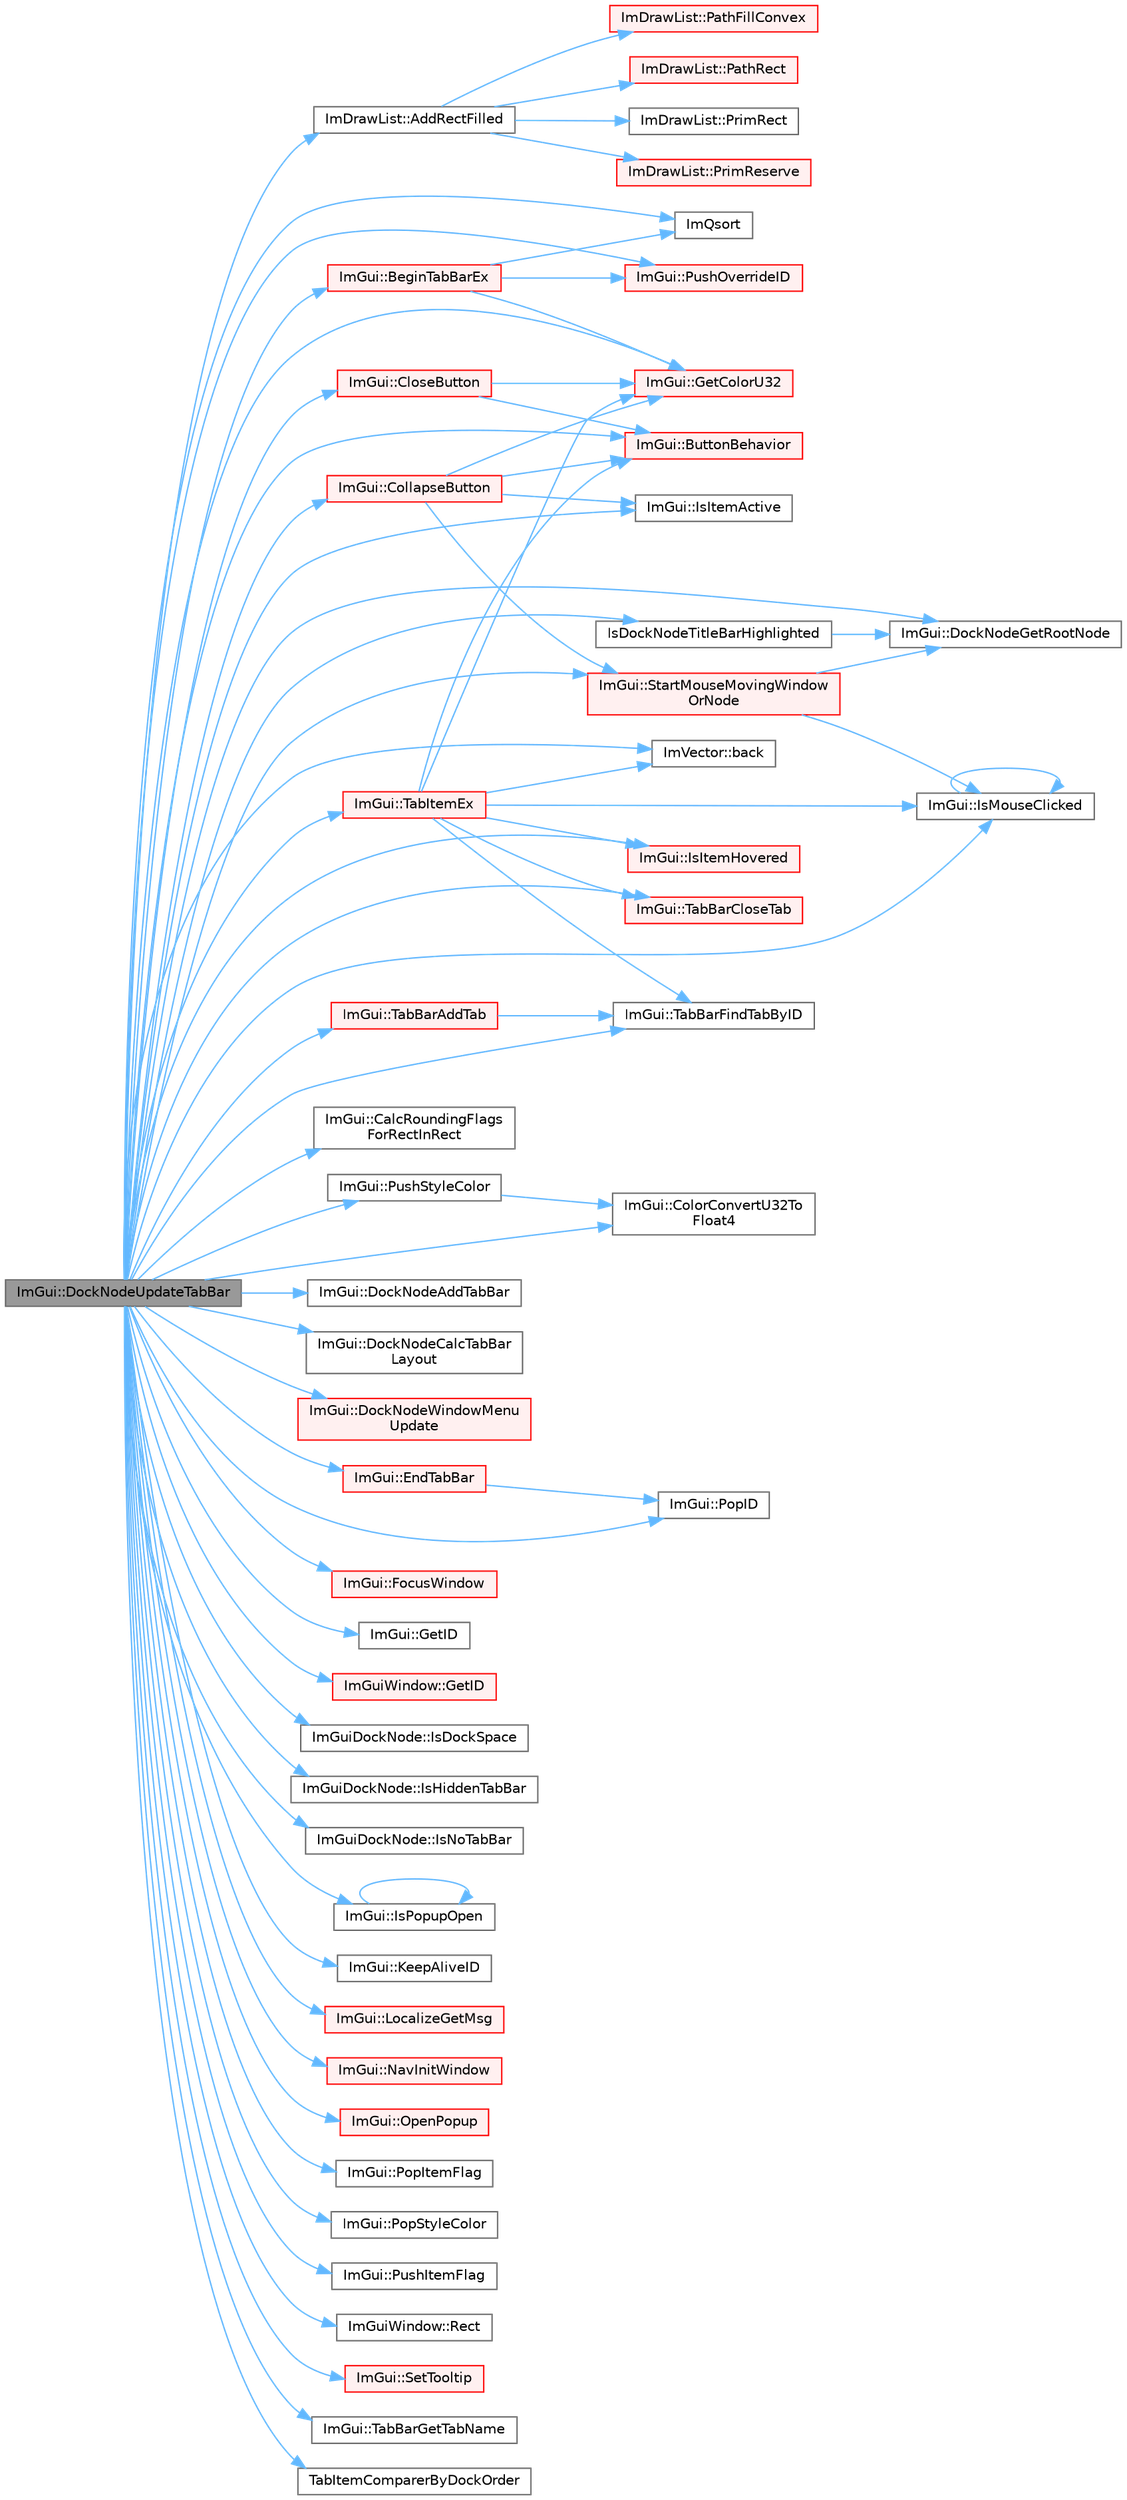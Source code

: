 digraph "ImGui::DockNodeUpdateTabBar"
{
 // LATEX_PDF_SIZE
  bgcolor="transparent";
  edge [fontname=Helvetica,fontsize=10,labelfontname=Helvetica,labelfontsize=10];
  node [fontname=Helvetica,fontsize=10,shape=box,height=0.2,width=0.4];
  rankdir="LR";
  Node1 [id="Node000001",label="ImGui::DockNodeUpdateTabBar",height=0.2,width=0.4,color="gray40", fillcolor="grey60", style="filled", fontcolor="black",tooltip=" "];
  Node1 -> Node2 [id="edge1_Node000001_Node000002",color="steelblue1",style="solid",tooltip=" "];
  Node2 [id="Node000002",label="ImDrawList::AddRectFilled",height=0.2,width=0.4,color="grey40", fillcolor="white", style="filled",URL="$struct_im_draw_list.html#a6b16ab764160b0251d2e7b3bd08c1ffc",tooltip=" "];
  Node2 -> Node3 [id="edge2_Node000002_Node000003",color="steelblue1",style="solid",tooltip=" "];
  Node3 [id="Node000003",label="ImDrawList::PathFillConvex",height=0.2,width=0.4,color="red", fillcolor="#FFF0F0", style="filled",URL="$struct_im_draw_list.html#aea9301cb99ebf4b27f5d3959017567c9",tooltip=" "];
  Node2 -> Node8 [id="edge3_Node000002_Node000008",color="steelblue1",style="solid",tooltip=" "];
  Node8 [id="Node000008",label="ImDrawList::PathRect",height=0.2,width=0.4,color="red", fillcolor="#FFF0F0", style="filled",URL="$struct_im_draw_list.html#a2251eb264ed8b17a253c409787375053",tooltip=" "];
  Node2 -> Node17 [id="edge4_Node000002_Node000017",color="steelblue1",style="solid",tooltip=" "];
  Node17 [id="Node000017",label="ImDrawList::PrimRect",height=0.2,width=0.4,color="grey40", fillcolor="white", style="filled",URL="$struct_im_draw_list.html#ae2be093563f1d20b8190b7c423113925",tooltip=" "];
  Node2 -> Node5 [id="edge5_Node000002_Node000005",color="steelblue1",style="solid",tooltip=" "];
  Node5 [id="Node000005",label="ImDrawList::PrimReserve",height=0.2,width=0.4,color="red", fillcolor="#FFF0F0", style="filled",URL="$struct_im_draw_list.html#a879aa38dbfb0344e3e023d65c002c7d7",tooltip=" "];
  Node1 -> Node18 [id="edge6_Node000001_Node000018",color="steelblue1",style="solid",tooltip=" "];
  Node18 [id="Node000018",label="ImVector::back",height=0.2,width=0.4,color="grey40", fillcolor="white", style="filled",URL="$struct_im_vector.html#a2d80e87e81b1b01143c8d8be93e6fde1",tooltip=" "];
  Node1 -> Node19 [id="edge7_Node000001_Node000019",color="steelblue1",style="solid",tooltip=" "];
  Node19 [id="Node000019",label="ImGui::BeginTabBarEx",height=0.2,width=0.4,color="red", fillcolor="#FFF0F0", style="filled",URL="$namespace_im_gui.html#ae630dd2237aa12e9a306af817d8996c3",tooltip=" "];
  Node19 -> Node20 [id="edge8_Node000019_Node000020",color="steelblue1",style="solid",tooltip=" "];
  Node20 [id="Node000020",label="ImGui::GetColorU32",height=0.2,width=0.4,color="red", fillcolor="#FFF0F0", style="filled",URL="$namespace_im_gui.html#a0de2d9bd347d9866511eb8d014e62556",tooltip=" "];
  Node19 -> Node23 [id="edge9_Node000019_Node000023",color="steelblue1",style="solid",tooltip=" "];
  Node23 [id="Node000023",label="ImQsort",height=0.2,width=0.4,color="grey40", fillcolor="white", style="filled",URL="$imgui__internal_8h.html#a75cd0ec18686a171e74b1726b5ddf893",tooltip=" "];
  Node19 -> Node24 [id="edge10_Node000019_Node000024",color="steelblue1",style="solid",tooltip=" "];
  Node24 [id="Node000024",label="ImGui::PushOverrideID",height=0.2,width=0.4,color="red", fillcolor="#FFF0F0", style="filled",URL="$namespace_im_gui.html#acff64eb876d279cfe1cc6129ccd19930",tooltip=" "];
  Node1 -> Node31 [id="edge11_Node000001_Node000031",color="steelblue1",style="solid",tooltip=" "];
  Node31 [id="Node000031",label="ImGui::ButtonBehavior",height=0.2,width=0.4,color="red", fillcolor="#FFF0F0", style="filled",URL="$namespace_im_gui.html#a65a4f18b1bc8ce0f351687922089f374",tooltip=" "];
  Node1 -> Node33 [id="edge12_Node000001_Node000033",color="steelblue1",style="solid",tooltip=" "];
  Node33 [id="Node000033",label="ImGui::CalcRoundingFlags\lForRectInRect",height=0.2,width=0.4,color="grey40", fillcolor="white", style="filled",URL="$namespace_im_gui.html#a98d32cee83e1357a9a4abbd823712a38",tooltip=" "];
  Node1 -> Node34 [id="edge13_Node000001_Node000034",color="steelblue1",style="solid",tooltip=" "];
  Node34 [id="Node000034",label="ImGui::CloseButton",height=0.2,width=0.4,color="red", fillcolor="#FFF0F0", style="filled",URL="$namespace_im_gui.html#a4f6da873474094ce131edd2dcda98551",tooltip=" "];
  Node34 -> Node31 [id="edge14_Node000034_Node000031",color="steelblue1",style="solid",tooltip=" "];
  Node34 -> Node20 [id="edge15_Node000034_Node000020",color="steelblue1",style="solid",tooltip=" "];
  Node1 -> Node89 [id="edge16_Node000001_Node000089",color="steelblue1",style="solid",tooltip=" "];
  Node89 [id="Node000089",label="ImGui::CollapseButton",height=0.2,width=0.4,color="red", fillcolor="#FFF0F0", style="filled",URL="$namespace_im_gui.html#a203922bc5a7de6d291093dafafe3502c",tooltip=" "];
  Node89 -> Node31 [id="edge17_Node000089_Node000031",color="steelblue1",style="solid",tooltip=" "];
  Node89 -> Node20 [id="edge18_Node000089_Node000020",color="steelblue1",style="solid",tooltip=" "];
  Node89 -> Node90 [id="edge19_Node000089_Node000090",color="steelblue1",style="solid",tooltip=" "];
  Node90 [id="Node000090",label="ImGui::IsItemActive",height=0.2,width=0.4,color="grey40", fillcolor="white", style="filled",URL="$namespace_im_gui.html#a2d8ac4569456a8003e4dddd39caf771c",tooltip=" "];
  Node89 -> Node97 [id="edge20_Node000089_Node000097",color="steelblue1",style="solid",tooltip=" "];
  Node97 [id="Node000097",label="ImGui::StartMouseMovingWindow\lOrNode",height=0.2,width=0.4,color="red", fillcolor="#FFF0F0", style="filled",URL="$namespace_im_gui.html#aa2e0aae7c6deb71ddb9086e9a03adbe7",tooltip=" "];
  Node97 -> Node100 [id="edge21_Node000097_Node000100",color="steelblue1",style="solid",tooltip=" "];
  Node100 [id="Node000100",label="ImGui::DockNodeGetRootNode",height=0.2,width=0.4,color="grey40", fillcolor="white", style="filled",URL="$namespace_im_gui.html#ab52284ace3da5320ccc6e29ea8781aaa",tooltip=" "];
  Node97 -> Node101 [id="edge22_Node000097_Node000101",color="steelblue1",style="solid",tooltip=" "];
  Node101 [id="Node000101",label="ImGui::IsMouseClicked",height=0.2,width=0.4,color="grey40", fillcolor="white", style="filled",URL="$namespace_im_gui.html#a2d430db9485d0b3d86d51d5436225495",tooltip=" "];
  Node101 -> Node101 [id="edge23_Node000101_Node000101",color="steelblue1",style="solid",tooltip=" "];
  Node1 -> Node122 [id="edge24_Node000001_Node000122",color="steelblue1",style="solid",tooltip=" "];
  Node122 [id="Node000122",label="ImGui::ColorConvertU32To\lFloat4",height=0.2,width=0.4,color="grey40", fillcolor="white", style="filled",URL="$namespace_im_gui.html#a74df648cad381b5ad979c3609b7f4b2a",tooltip=" "];
  Node1 -> Node123 [id="edge25_Node000001_Node000123",color="steelblue1",style="solid",tooltip=" "];
  Node123 [id="Node000123",label="ImGui::DockNodeAddTabBar",height=0.2,width=0.4,color="grey40", fillcolor="white", style="filled",URL="$namespace_im_gui.html#ac621689d25d2aeeb45ee8a007080498d",tooltip=" "];
  Node1 -> Node124 [id="edge26_Node000001_Node000124",color="steelblue1",style="solid",tooltip=" "];
  Node124 [id="Node000124",label="ImGui::DockNodeCalcTabBar\lLayout",height=0.2,width=0.4,color="grey40", fillcolor="white", style="filled",URL="$namespace_im_gui.html#a3d7cc9d0165dd6653b8a4b99a6e2b9e9",tooltip=" "];
  Node1 -> Node100 [id="edge27_Node000001_Node000100",color="steelblue1",style="solid",tooltip=" "];
  Node1 -> Node125 [id="edge28_Node000001_Node000125",color="steelblue1",style="solid",tooltip=" "];
  Node125 [id="Node000125",label="ImGui::DockNodeWindowMenu\lUpdate",height=0.2,width=0.4,color="red", fillcolor="#FFF0F0", style="filled",URL="$namespace_im_gui.html#a0b946ca6c3ec9c947ebeb6ccca985e9f",tooltip=" "];
  Node1 -> Node233 [id="edge29_Node000001_Node000233",color="steelblue1",style="solid",tooltip=" "];
  Node233 [id="Node000233",label="ImGui::EndTabBar",height=0.2,width=0.4,color="red", fillcolor="#FFF0F0", style="filled",URL="$namespace_im_gui.html#a864b8ece257d4e30569f0349752ad928",tooltip=" "];
  Node233 -> Node176 [id="edge30_Node000233_Node000176",color="steelblue1",style="solid",tooltip=" "];
  Node176 [id="Node000176",label="ImGui::PopID",height=0.2,width=0.4,color="grey40", fillcolor="white", style="filled",URL="$namespace_im_gui.html#aba0b2d8f890a5d435ae43d0c4a2d4dd1",tooltip=" "];
  Node1 -> Node103 [id="edge31_Node000001_Node000103",color="steelblue1",style="solid",tooltip=" "];
  Node103 [id="Node000103",label="ImGui::FocusWindow",height=0.2,width=0.4,color="red", fillcolor="#FFF0F0", style="filled",URL="$namespace_im_gui.html#a27aa6f2f3aa11778c6d023b1b223f262",tooltip=" "];
  Node1 -> Node20 [id="edge32_Node000001_Node000020",color="steelblue1",style="solid",tooltip=" "];
  Node1 -> Node521 [id="edge33_Node000001_Node000521",color="steelblue1",style="solid",tooltip=" "];
  Node521 [id="Node000521",label="ImGui::GetID",height=0.2,width=0.4,color="grey40", fillcolor="white", style="filled",URL="$namespace_im_gui.html#a3329b04bd4235e90ad9deb00ffb38ae4",tooltip=" "];
  Node1 -> Node470 [id="edge34_Node000001_Node000470",color="steelblue1",style="solid",tooltip=" "];
  Node470 [id="Node000470",label="ImGuiWindow::GetID",height=0.2,width=0.4,color="red", fillcolor="#FFF0F0", style="filled",URL="$struct_im_gui_window.html#afe084e59f7cd4da393ae30f0b4410b16",tooltip=" "];
  Node1 -> Node23 [id="edge35_Node000001_Node000023",color="steelblue1",style="solid",tooltip=" "];
  Node1 -> Node522 [id="edge36_Node000001_Node000522",color="steelblue1",style="solid",tooltip=" "];
  Node522 [id="Node000522",label="IsDockNodeTitleBarHighlighted",height=0.2,width=0.4,color="grey40", fillcolor="white", style="filled",URL="$imgui_8cpp.html#a7ac921dd73767942679179163b01dc37",tooltip=" "];
  Node522 -> Node100 [id="edge37_Node000522_Node000100",color="steelblue1",style="solid",tooltip=" "];
  Node1 -> Node400 [id="edge38_Node000001_Node000400",color="steelblue1",style="solid",tooltip=" "];
  Node400 [id="Node000400",label="ImGuiDockNode::IsDockSpace",height=0.2,width=0.4,color="grey40", fillcolor="white", style="filled",URL="$struct_im_gui_dock_node.html#a2f06798d0770e6894d27ec776b5d7538",tooltip=" "];
  Node1 -> Node403 [id="edge39_Node000001_Node000403",color="steelblue1",style="solid",tooltip=" "];
  Node403 [id="Node000403",label="ImGuiDockNode::IsHiddenTabBar",height=0.2,width=0.4,color="grey40", fillcolor="white", style="filled",URL="$struct_im_gui_dock_node.html#aa558bdb7d207e4043c6027cf670109d8",tooltip=" "];
  Node1 -> Node90 [id="edge40_Node000001_Node000090",color="steelblue1",style="solid",tooltip=" "];
  Node1 -> Node160 [id="edge41_Node000001_Node000160",color="steelblue1",style="solid",tooltip=" "];
  Node160 [id="Node000160",label="ImGui::IsItemHovered",height=0.2,width=0.4,color="red", fillcolor="#FFF0F0", style="filled",URL="$namespace_im_gui.html#ac9a400eff3a9561d95e80486c52a660b",tooltip=" "];
  Node1 -> Node101 [id="edge42_Node000001_Node000101",color="steelblue1",style="solid",tooltip=" "];
  Node1 -> Node404 [id="edge43_Node000001_Node000404",color="steelblue1",style="solid",tooltip=" "];
  Node404 [id="Node000404",label="ImGuiDockNode::IsNoTabBar",height=0.2,width=0.4,color="grey40", fillcolor="white", style="filled",URL="$struct_im_gui_dock_node.html#a76bd4fa63abbd78150beeb239a713b87",tooltip=" "];
  Node1 -> Node274 [id="edge44_Node000001_Node000274",color="steelblue1",style="solid",tooltip=" "];
  Node274 [id="Node000274",label="ImGui::IsPopupOpen",height=0.2,width=0.4,color="grey40", fillcolor="white", style="filled",URL="$namespace_im_gui.html#a0e351145d0936e79948094166757712e",tooltip=" "];
  Node274 -> Node274 [id="edge45_Node000274_Node000274",color="steelblue1",style="solid",tooltip=" "];
  Node1 -> Node61 [id="edge46_Node000001_Node000061",color="steelblue1",style="solid",tooltip=" "];
  Node61 [id="Node000061",label="ImGui::KeepAliveID",height=0.2,width=0.4,color="grey40", fillcolor="white", style="filled",URL="$namespace_im_gui.html#a85a245c78a9f7c351636bdad6e60c488",tooltip=" "];
  Node1 -> Node351 [id="edge47_Node000001_Node000351",color="steelblue1",style="solid",tooltip=" "];
  Node351 [id="Node000351",label="ImGui::LocalizeGetMsg",height=0.2,width=0.4,color="red", fillcolor="#FFF0F0", style="filled",URL="$namespace_im_gui.html#a0560d8edbeb9985eda5334d2f01a6fad",tooltip=" "];
  Node1 -> Node489 [id="edge48_Node000001_Node000489",color="steelblue1",style="solid",tooltip=" "];
  Node489 [id="Node000489",label="ImGui::NavInitWindow",height=0.2,width=0.4,color="red", fillcolor="#FFF0F0", style="filled",URL="$namespace_im_gui.html#ae46a79d836c4b223c7030ea432e3ec15",tooltip=" "];
  Node1 -> Node523 [id="edge49_Node000001_Node000523",color="steelblue1",style="solid",tooltip=" "];
  Node523 [id="Node000523",label="ImGui::OpenPopup",height=0.2,width=0.4,color="red", fillcolor="#FFF0F0", style="filled",URL="$namespace_im_gui.html#a9e1be94ca8c4d48a20b230cdfc9b18c5",tooltip=" "];
  Node1 -> Node176 [id="edge50_Node000001_Node000176",color="steelblue1",style="solid",tooltip=" "];
  Node1 -> Node252 [id="edge51_Node000001_Node000252",color="steelblue1",style="solid",tooltip=" "];
  Node252 [id="Node000252",label="ImGui::PopItemFlag",height=0.2,width=0.4,color="grey40", fillcolor="white", style="filled",URL="$namespace_im_gui.html#aa93281155e1dd23715dbd384e91edc6b",tooltip=" "];
  Node1 -> Node253 [id="edge52_Node000001_Node000253",color="steelblue1",style="solid",tooltip=" "];
  Node253 [id="Node000253",label="ImGui::PopStyleColor",height=0.2,width=0.4,color="grey40", fillcolor="white", style="filled",URL="$namespace_im_gui.html#a9795f730b4043a98b6254738d86efcdc",tooltip=" "];
  Node1 -> Node254 [id="edge53_Node000001_Node000254",color="steelblue1",style="solid",tooltip=" "];
  Node254 [id="Node000254",label="ImGui::PushItemFlag",height=0.2,width=0.4,color="grey40", fillcolor="white", style="filled",URL="$namespace_im_gui.html#ac7301f6378333f6d17f47823eed9e00a",tooltip=" "];
  Node1 -> Node24 [id="edge54_Node000001_Node000024",color="steelblue1",style="solid",tooltip=" "];
  Node1 -> Node255 [id="edge55_Node000001_Node000255",color="steelblue1",style="solid",tooltip=" "];
  Node255 [id="Node000255",label="ImGui::PushStyleColor",height=0.2,width=0.4,color="grey40", fillcolor="white", style="filled",URL="$namespace_im_gui.html#a77ee84afb636e05eb4b2d6eeddcc2aa8",tooltip=" "];
  Node255 -> Node122 [id="edge56_Node000255_Node000122",color="steelblue1",style="solid",tooltip=" "];
  Node1 -> Node321 [id="edge57_Node000001_Node000321",color="steelblue1",style="solid",tooltip=" "];
  Node321 [id="Node000321",label="ImGuiWindow::Rect",height=0.2,width=0.4,color="grey40", fillcolor="white", style="filled",URL="$struct_im_gui_window.html#a147da28bf5d167cbe0a363c4a578dea1",tooltip=" "];
  Node1 -> Node166 [id="edge58_Node000001_Node000166",color="steelblue1",style="solid",tooltip=" "];
  Node166 [id="Node000166",label="ImGui::SetTooltip",height=0.2,width=0.4,color="red", fillcolor="#FFF0F0", style="filled",URL="$namespace_im_gui.html#a313073fa01b8a9791f241ef93091ce92",tooltip=" "];
  Node1 -> Node97 [id="edge59_Node000001_Node000097",color="steelblue1",style="solid",tooltip=" "];
  Node1 -> Node451 [id="edge60_Node000001_Node000451",color="steelblue1",style="solid",tooltip=" "];
  Node451 [id="Node000451",label="ImGui::TabBarAddTab",height=0.2,width=0.4,color="red", fillcolor="#FFF0F0", style="filled",URL="$namespace_im_gui.html#ad351241dc857097a48c74669249b3c04",tooltip=" "];
  Node451 -> Node244 [id="edge61_Node000451_Node000244",color="steelblue1",style="solid",tooltip=" "];
  Node244 [id="Node000244",label="ImGui::TabBarFindTabByID",height=0.2,width=0.4,color="grey40", fillcolor="white", style="filled",URL="$namespace_im_gui.html#a892525a74a6206eabbeb851071b3119a",tooltip=" "];
  Node1 -> Node524 [id="edge62_Node000001_Node000524",color="steelblue1",style="solid",tooltip=" "];
  Node524 [id="Node000524",label="ImGui::TabBarCloseTab",height=0.2,width=0.4,color="red", fillcolor="#FFF0F0", style="filled",URL="$namespace_im_gui.html#ac2d6de29959e0be692d15e4cefce5929",tooltip=" "];
  Node1 -> Node244 [id="edge63_Node000001_Node000244",color="steelblue1",style="solid",tooltip=" "];
  Node1 -> Node241 [id="edge64_Node000001_Node000241",color="steelblue1",style="solid",tooltip=" "];
  Node241 [id="Node000241",label="ImGui::TabBarGetTabName",height=0.2,width=0.4,color="grey40", fillcolor="white", style="filled",URL="$namespace_im_gui.html#a5ad2340bc5e4f8b0f8a77e8dc5621531",tooltip=" "];
  Node1 -> Node526 [id="edge65_Node000001_Node000526",color="steelblue1",style="solid",tooltip=" "];
  Node526 [id="Node000526",label="TabItemComparerByDockOrder",height=0.2,width=0.4,color="grey40", fillcolor="white", style="filled",URL="$imgui_8cpp.html#a9751b74082ed6b4d584f968cdcb1f895",tooltip=" "];
  Node1 -> Node527 [id="edge66_Node000001_Node000527",color="steelblue1",style="solid",tooltip=" "];
  Node527 [id="Node000527",label="ImGui::TabItemEx",height=0.2,width=0.4,color="red", fillcolor="#FFF0F0", style="filled",URL="$namespace_im_gui.html#a4e0986fc689e7855cd9a9099dc87dac5",tooltip=" "];
  Node527 -> Node18 [id="edge67_Node000527_Node000018",color="steelblue1",style="solid",tooltip=" "];
  Node527 -> Node31 [id="edge68_Node000527_Node000031",color="steelblue1",style="solid",tooltip=" "];
  Node527 -> Node20 [id="edge69_Node000527_Node000020",color="steelblue1",style="solid",tooltip=" "];
  Node527 -> Node160 [id="edge70_Node000527_Node000160",color="steelblue1",style="solid",tooltip=" "];
  Node527 -> Node101 [id="edge71_Node000527_Node000101",color="steelblue1",style="solid",tooltip=" "];
  Node527 -> Node524 [id="edge72_Node000527_Node000524",color="steelblue1",style="solid",tooltip=" "];
  Node527 -> Node244 [id="edge73_Node000527_Node000244",color="steelblue1",style="solid",tooltip=" "];
}
